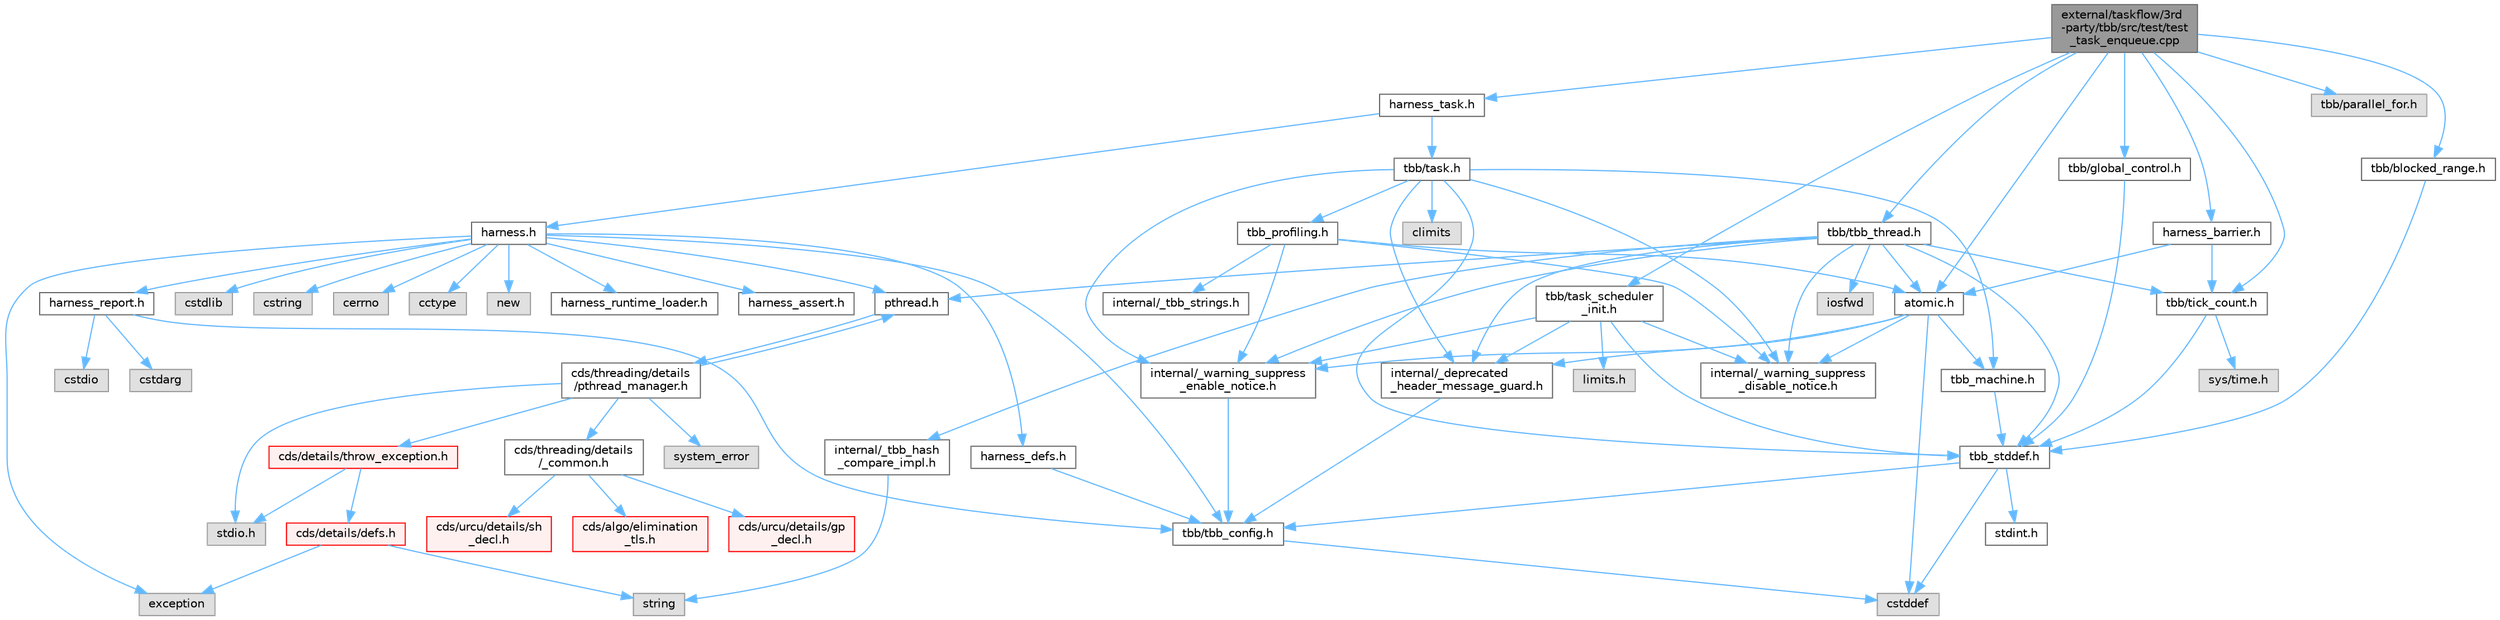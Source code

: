 digraph "external/taskflow/3rd-party/tbb/src/test/test_task_enqueue.cpp"
{
 // LATEX_PDF_SIZE
  bgcolor="transparent";
  edge [fontname=Helvetica,fontsize=10,labelfontname=Helvetica,labelfontsize=10];
  node [fontname=Helvetica,fontsize=10,shape=box,height=0.2,width=0.4];
  Node1 [id="Node000001",label="external/taskflow/3rd\l-party/tbb/src/test/test\l_task_enqueue.cpp",height=0.2,width=0.4,color="gray40", fillcolor="grey60", style="filled", fontcolor="black",tooltip=" "];
  Node1 -> Node2 [id="edge85_Node000001_Node000002",color="steelblue1",style="solid",tooltip=" "];
  Node2 [id="Node000002",label="harness_task.h",height=0.2,width=0.4,color="grey40", fillcolor="white", style="filled",URL="$harness__task_8h.html",tooltip=" "];
  Node2 -> Node3 [id="edge86_Node000002_Node000003",color="steelblue1",style="solid",tooltip=" "];
  Node3 [id="Node000003",label="tbb/task.h",height=0.2,width=0.4,color="grey40", fillcolor="white", style="filled",URL="$task_8h.html",tooltip=" "];
  Node3 -> Node4 [id="edge87_Node000003_Node000004",color="steelblue1",style="solid",tooltip=" "];
  Node4 [id="Node000004",label="internal/_deprecated\l_header_message_guard.h",height=0.2,width=0.4,color="grey40", fillcolor="white", style="filled",URL="$__deprecated__header__message__guard_8h.html",tooltip=" "];
  Node4 -> Node5 [id="edge88_Node000004_Node000005",color="steelblue1",style="solid",tooltip=" "];
  Node5 [id="Node000005",label="tbb/tbb_config.h",height=0.2,width=0.4,color="grey40", fillcolor="white", style="filled",URL="$tbb__config_8h.html",tooltip=" "];
  Node5 -> Node6 [id="edge89_Node000005_Node000006",color="steelblue1",style="solid",tooltip=" "];
  Node6 [id="Node000006",label="cstddef",height=0.2,width=0.4,color="grey60", fillcolor="#E0E0E0", style="filled",tooltip=" "];
  Node3 -> Node7 [id="edge90_Node000003_Node000007",color="steelblue1",style="solid",tooltip=" "];
  Node7 [id="Node000007",label="internal/_warning_suppress\l_enable_notice.h",height=0.2,width=0.4,color="grey40", fillcolor="white", style="filled",URL="$__warning__suppress__enable__notice_8h.html",tooltip=" "];
  Node7 -> Node5 [id="edge91_Node000007_Node000005",color="steelblue1",style="solid",tooltip=" "];
  Node3 -> Node8 [id="edge92_Node000003_Node000008",color="steelblue1",style="solid",tooltip=" "];
  Node8 [id="Node000008",label="tbb_stddef.h",height=0.2,width=0.4,color="grey40", fillcolor="white", style="filled",URL="$tbb__stddef_8h.html",tooltip=" "];
  Node8 -> Node5 [id="edge93_Node000008_Node000005",color="steelblue1",style="solid",tooltip=" "];
  Node8 -> Node6 [id="edge94_Node000008_Node000006",color="steelblue1",style="solid",tooltip=" "];
  Node8 -> Node9 [id="edge95_Node000008_Node000009",color="steelblue1",style="solid",tooltip=" "];
  Node9 [id="Node000009",label="stdint.h",height=0.2,width=0.4,color="grey40", fillcolor="white", style="filled",URL="$stdint_8h.html",tooltip=" "];
  Node3 -> Node10 [id="edge96_Node000003_Node000010",color="steelblue1",style="solid",tooltip=" "];
  Node10 [id="Node000010",label="tbb_machine.h",height=0.2,width=0.4,color="grey40", fillcolor="white", style="filled",URL="$tbb__machine_8h.html",tooltip=" "];
  Node10 -> Node8 [id="edge97_Node000010_Node000008",color="steelblue1",style="solid",tooltip=" "];
  Node3 -> Node11 [id="edge98_Node000003_Node000011",color="steelblue1",style="solid",tooltip=" "];
  Node11 [id="Node000011",label="tbb_profiling.h",height=0.2,width=0.4,color="grey40", fillcolor="white", style="filled",URL="$tbb__profiling_8h.html",tooltip=" "];
  Node11 -> Node7 [id="edge99_Node000011_Node000007",color="steelblue1",style="solid",tooltip=" "];
  Node11 -> Node12 [id="edge100_Node000011_Node000012",color="steelblue1",style="solid",tooltip=" "];
  Node12 [id="Node000012",label="internal/_tbb_strings.h",height=0.2,width=0.4,color="grey40", fillcolor="white", style="filled",URL="$__tbb__strings_8h.html",tooltip=" "];
  Node11 -> Node13 [id="edge101_Node000011_Node000013",color="steelblue1",style="solid",tooltip=" "];
  Node13 [id="Node000013",label="atomic.h",height=0.2,width=0.4,color="grey40", fillcolor="white", style="filled",URL="$external_2taskflow_23rd-party_2tbb_2include_2tbb_2atomic_8h.html",tooltip=" "];
  Node13 -> Node4 [id="edge102_Node000013_Node000004",color="steelblue1",style="solid",tooltip=" "];
  Node13 -> Node7 [id="edge103_Node000013_Node000007",color="steelblue1",style="solid",tooltip=" "];
  Node13 -> Node6 [id="edge104_Node000013_Node000006",color="steelblue1",style="solid",tooltip=" "];
  Node13 -> Node10 [id="edge105_Node000013_Node000010",color="steelblue1",style="solid",tooltip=" "];
  Node13 -> Node14 [id="edge106_Node000013_Node000014",color="steelblue1",style="solid",tooltip=" "];
  Node14 [id="Node000014",label="internal/_warning_suppress\l_disable_notice.h",height=0.2,width=0.4,color="grey40", fillcolor="white", style="filled",URL="$__warning__suppress__disable__notice_8h.html",tooltip=" "];
  Node11 -> Node14 [id="edge107_Node000011_Node000014",color="steelblue1",style="solid",tooltip=" "];
  Node3 -> Node15 [id="edge108_Node000003_Node000015",color="steelblue1",style="solid",tooltip=" "];
  Node15 [id="Node000015",label="climits",height=0.2,width=0.4,color="grey60", fillcolor="#E0E0E0", style="filled",tooltip=" "];
  Node3 -> Node14 [id="edge109_Node000003_Node000014",color="steelblue1",style="solid",tooltip=" "];
  Node2 -> Node16 [id="edge110_Node000002_Node000016",color="steelblue1",style="solid",tooltip=" "];
  Node16 [id="Node000016",label="harness.h",height=0.2,width=0.4,color="grey40", fillcolor="white", style="filled",URL="$harness_8h.html",tooltip=" "];
  Node16 -> Node5 [id="edge111_Node000016_Node000005",color="steelblue1",style="solid",tooltip=" "];
  Node16 -> Node17 [id="edge112_Node000016_Node000017",color="steelblue1",style="solid",tooltip=" "];
  Node17 [id="Node000017",label="harness_defs.h",height=0.2,width=0.4,color="grey40", fillcolor="white", style="filled",URL="$harness__defs_8h.html",tooltip=" "];
  Node17 -> Node5 [id="edge113_Node000017_Node000005",color="steelblue1",style="solid",tooltip=" "];
  Node16 -> Node18 [id="edge114_Node000016_Node000018",color="steelblue1",style="solid",tooltip=" "];
  Node18 [id="Node000018",label="cstdlib",height=0.2,width=0.4,color="grey60", fillcolor="#E0E0E0", style="filled",tooltip=" "];
  Node16 -> Node19 [id="edge115_Node000016_Node000019",color="steelblue1",style="solid",tooltip=" "];
  Node19 [id="Node000019",label="cstring",height=0.2,width=0.4,color="grey60", fillcolor="#E0E0E0", style="filled",tooltip=" "];
  Node16 -> Node20 [id="edge116_Node000016_Node000020",color="steelblue1",style="solid",tooltip=" "];
  Node20 [id="Node000020",label="cerrno",height=0.2,width=0.4,color="grey60", fillcolor="#E0E0E0", style="filled",tooltip=" "];
  Node16 -> Node21 [id="edge117_Node000016_Node000021",color="steelblue1",style="solid",tooltip=" "];
  Node21 [id="Node000021",label="cctype",height=0.2,width=0.4,color="grey60", fillcolor="#E0E0E0", style="filled",tooltip=" "];
  Node16 -> Node22 [id="edge118_Node000016_Node000022",color="steelblue1",style="solid",tooltip=" "];
  Node22 [id="Node000022",label="new",height=0.2,width=0.4,color="grey60", fillcolor="#E0E0E0", style="filled",tooltip=" "];
  Node16 -> Node23 [id="edge119_Node000016_Node000023",color="steelblue1",style="solid",tooltip=" "];
  Node23 [id="Node000023",label="pthread.h",height=0.2,width=0.4,color="grey40", fillcolor="white", style="filled",URL="$pthread_8h.html",tooltip=" "];
  Node23 -> Node24 [id="edge120_Node000023_Node000024",color="steelblue1",style="solid",tooltip=" "];
  Node24 [id="Node000024",label="cds/threading/details\l/pthread_manager.h",height=0.2,width=0.4,color="grey40", fillcolor="white", style="filled",URL="$pthread__manager_8h.html",tooltip=" "];
  Node24 -> Node25 [id="edge121_Node000024_Node000025",color="steelblue1",style="solid",tooltip=" "];
  Node25 [id="Node000025",label="system_error",height=0.2,width=0.4,color="grey60", fillcolor="#E0E0E0", style="filled",tooltip=" "];
  Node24 -> Node26 [id="edge122_Node000024_Node000026",color="steelblue1",style="solid",tooltip=" "];
  Node26 [id="Node000026",label="stdio.h",height=0.2,width=0.4,color="grey60", fillcolor="#E0E0E0", style="filled",tooltip=" "];
  Node24 -> Node23 [id="edge123_Node000024_Node000023",color="steelblue1",style="solid",tooltip=" "];
  Node24 -> Node27 [id="edge124_Node000024_Node000027",color="steelblue1",style="solid",tooltip=" "];
  Node27 [id="Node000027",label="cds/threading/details\l/_common.h",height=0.2,width=0.4,color="grey40", fillcolor="white", style="filled",URL="$__common_8h.html",tooltip=" "];
  Node27 -> Node28 [id="edge125_Node000027_Node000028",color="steelblue1",style="solid",tooltip=" "];
  Node28 [id="Node000028",label="cds/urcu/details/gp\l_decl.h",height=0.2,width=0.4,color="red", fillcolor="#FFF0F0", style="filled",URL="$gp__decl_8h.html",tooltip=" "];
  Node27 -> Node66 [id="edge126_Node000027_Node000066",color="steelblue1",style="solid",tooltip=" "];
  Node66 [id="Node000066",label="cds/urcu/details/sh\l_decl.h",height=0.2,width=0.4,color="red", fillcolor="#FFF0F0", style="filled",URL="$sh__decl_8h.html",tooltip=" "];
  Node27 -> Node67 [id="edge127_Node000027_Node000067",color="steelblue1",style="solid",tooltip=" "];
  Node67 [id="Node000067",label="cds/algo/elimination\l_tls.h",height=0.2,width=0.4,color="red", fillcolor="#FFF0F0", style="filled",URL="$elimination__tls_8h.html",tooltip=" "];
  Node24 -> Node60 [id="edge128_Node000024_Node000060",color="steelblue1",style="solid",tooltip=" "];
  Node60 [id="Node000060",label="cds/details/throw_exception.h",height=0.2,width=0.4,color="red", fillcolor="#FFF0F0", style="filled",URL="$throw__exception_8h.html",tooltip=" "];
  Node60 -> Node31 [id="edge129_Node000060_Node000031",color="steelblue1",style="solid",tooltip=" "];
  Node31 [id="Node000031",label="cds/details/defs.h",height=0.2,width=0.4,color="red", fillcolor="#FFF0F0", style="filled",URL="$details_2defs_8h.html",tooltip=" "];
  Node31 -> Node36 [id="edge130_Node000031_Node000036",color="steelblue1",style="solid",tooltip=" "];
  Node36 [id="Node000036",label="exception",height=0.2,width=0.4,color="grey60", fillcolor="#E0E0E0", style="filled",tooltip=" "];
  Node31 -> Node38 [id="edge131_Node000031_Node000038",color="steelblue1",style="solid",tooltip=" "];
  Node38 [id="Node000038",label="string",height=0.2,width=0.4,color="grey60", fillcolor="#E0E0E0", style="filled",tooltip=" "];
  Node60 -> Node26 [id="edge132_Node000060_Node000026",color="steelblue1",style="solid",tooltip=" "];
  Node16 -> Node69 [id="edge133_Node000016_Node000069",color="steelblue1",style="solid",tooltip=" "];
  Node69 [id="Node000069",label="harness_runtime_loader.h",height=0.2,width=0.4,color="grey40", fillcolor="white", style="filled",URL="$harness__runtime__loader_8h.html",tooltip=" "];
  Node16 -> Node70 [id="edge134_Node000016_Node000070",color="steelblue1",style="solid",tooltip=" "];
  Node70 [id="Node000070",label="harness_report.h",height=0.2,width=0.4,color="grey40", fillcolor="white", style="filled",URL="$harness__report_8h.html",tooltip=" "];
  Node70 -> Node71 [id="edge135_Node000070_Node000071",color="steelblue1",style="solid",tooltip=" "];
  Node71 [id="Node000071",label="cstdio",height=0.2,width=0.4,color="grey60", fillcolor="#E0E0E0", style="filled",tooltip=" "];
  Node70 -> Node72 [id="edge136_Node000070_Node000072",color="steelblue1",style="solid",tooltip=" "];
  Node72 [id="Node000072",label="cstdarg",height=0.2,width=0.4,color="grey60", fillcolor="#E0E0E0", style="filled",tooltip=" "];
  Node70 -> Node5 [id="edge137_Node000070_Node000005",color="steelblue1",style="solid",tooltip=" "];
  Node16 -> Node36 [id="edge138_Node000016_Node000036",color="steelblue1",style="solid",tooltip=" "];
  Node16 -> Node73 [id="edge139_Node000016_Node000073",color="steelblue1",style="solid",tooltip=" "];
  Node73 [id="Node000073",label="harness_assert.h",height=0.2,width=0.4,color="grey40", fillcolor="white", style="filled",URL="$harness__assert_8h.html",tooltip=" "];
  Node1 -> Node74 [id="edge140_Node000001_Node000074",color="steelblue1",style="solid",tooltip=" "];
  Node74 [id="Node000074",label="harness_barrier.h",height=0.2,width=0.4,color="grey40", fillcolor="white", style="filled",URL="$harness__barrier_8h.html",tooltip=" "];
  Node74 -> Node13 [id="edge141_Node000074_Node000013",color="steelblue1",style="solid",tooltip=" "];
  Node74 -> Node75 [id="edge142_Node000074_Node000075",color="steelblue1",style="solid",tooltip=" "];
  Node75 [id="Node000075",label="tbb/tick_count.h",height=0.2,width=0.4,color="grey40", fillcolor="white", style="filled",URL="$tick__count_8h.html",tooltip=" "];
  Node75 -> Node8 [id="edge143_Node000075_Node000008",color="steelblue1",style="solid",tooltip=" "];
  Node75 -> Node76 [id="edge144_Node000075_Node000076",color="steelblue1",style="solid",tooltip=" "];
  Node76 [id="Node000076",label="sys/time.h",height=0.2,width=0.4,color="grey60", fillcolor="#E0E0E0", style="filled",tooltip=" "];
  Node1 -> Node13 [id="edge145_Node000001_Node000013",color="steelblue1",style="solid",tooltip=" "];
  Node1 -> Node77 [id="edge146_Node000001_Node000077",color="steelblue1",style="solid",tooltip=" "];
  Node77 [id="Node000077",label="tbb/tbb_thread.h",height=0.2,width=0.4,color="grey40", fillcolor="white", style="filled",URL="$tbb__thread_8h.html",tooltip=" "];
  Node77 -> Node4 [id="edge147_Node000077_Node000004",color="steelblue1",style="solid",tooltip=" "];
  Node77 -> Node7 [id="edge148_Node000077_Node000007",color="steelblue1",style="solid",tooltip=" "];
  Node77 -> Node8 [id="edge149_Node000077_Node000008",color="steelblue1",style="solid",tooltip=" "];
  Node77 -> Node23 [id="edge150_Node000077_Node000023",color="steelblue1",style="solid",tooltip=" "];
  Node77 -> Node13 [id="edge151_Node000077_Node000013",color="steelblue1",style="solid",tooltip=" "];
  Node77 -> Node78 [id="edge152_Node000077_Node000078",color="steelblue1",style="solid",tooltip=" "];
  Node78 [id="Node000078",label="internal/_tbb_hash\l_compare_impl.h",height=0.2,width=0.4,color="grey40", fillcolor="white", style="filled",URL="$__tbb__hash__compare__impl_8h.html",tooltip=" "];
  Node78 -> Node38 [id="edge153_Node000078_Node000038",color="steelblue1",style="solid",tooltip=" "];
  Node77 -> Node75 [id="edge154_Node000077_Node000075",color="steelblue1",style="solid",tooltip=" "];
  Node77 -> Node79 [id="edge155_Node000077_Node000079",color="steelblue1",style="solid",tooltip=" "];
  Node79 [id="Node000079",label="iosfwd",height=0.2,width=0.4,color="grey60", fillcolor="#E0E0E0", style="filled",tooltip=" "];
  Node77 -> Node14 [id="edge156_Node000077_Node000014",color="steelblue1",style="solid",tooltip=" "];
  Node1 -> Node80 [id="edge157_Node000001_Node000080",color="steelblue1",style="solid",tooltip=" "];
  Node80 [id="Node000080",label="tbb/task_scheduler\l_init.h",height=0.2,width=0.4,color="grey40", fillcolor="white", style="filled",URL="$task__scheduler__init_8h.html",tooltip=" "];
  Node80 -> Node4 [id="edge158_Node000080_Node000004",color="steelblue1",style="solid",tooltip=" "];
  Node80 -> Node7 [id="edge159_Node000080_Node000007",color="steelblue1",style="solid",tooltip=" "];
  Node80 -> Node8 [id="edge160_Node000080_Node000008",color="steelblue1",style="solid",tooltip=" "];
  Node80 -> Node81 [id="edge161_Node000080_Node000081",color="steelblue1",style="solid",tooltip=" "];
  Node81 [id="Node000081",label="limits.h",height=0.2,width=0.4,color="grey60", fillcolor="#E0E0E0", style="filled",tooltip=" "];
  Node80 -> Node14 [id="edge162_Node000080_Node000014",color="steelblue1",style="solid",tooltip=" "];
  Node1 -> Node75 [id="edge163_Node000001_Node000075",color="steelblue1",style="solid",tooltip=" "];
  Node1 -> Node82 [id="edge164_Node000001_Node000082",color="steelblue1",style="solid",tooltip=" "];
  Node82 [id="Node000082",label="tbb/blocked_range.h",height=0.2,width=0.4,color="grey40", fillcolor="white", style="filled",URL="$blocked__range_8h.html",tooltip=" "];
  Node82 -> Node8 [id="edge165_Node000082_Node000008",color="steelblue1",style="solid",tooltip=" "];
  Node1 -> Node83 [id="edge166_Node000001_Node000083",color="steelblue1",style="solid",tooltip=" "];
  Node83 [id="Node000083",label="tbb/parallel_for.h",height=0.2,width=0.4,color="grey60", fillcolor="#E0E0E0", style="filled",tooltip=" "];
  Node1 -> Node84 [id="edge167_Node000001_Node000084",color="steelblue1",style="solid",tooltip=" "];
  Node84 [id="Node000084",label="tbb/global_control.h",height=0.2,width=0.4,color="grey40", fillcolor="white", style="filled",URL="$global__control_8h.html",tooltip=" "];
  Node84 -> Node8 [id="edge168_Node000084_Node000008",color="steelblue1",style="solid",tooltip=" "];
}
